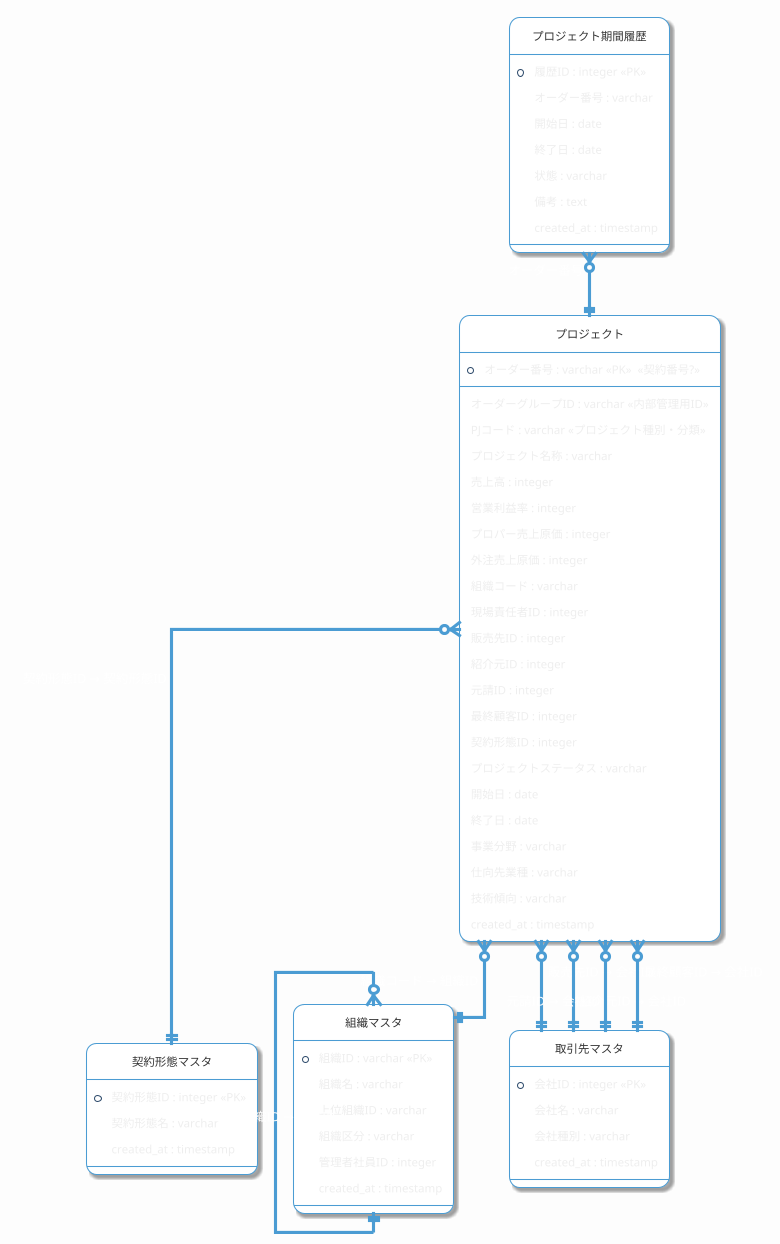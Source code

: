 @startuml ER
'==========================================
' おしゃれテーマ設定
'==========================================
!theme spacelab
hide circle
skinparam linetype ortho
skinparam shadowing true
skinparam roundcorner 20
skinparam backgroundColor #fdfdfd
skinparam class {
  BackgroundColor #ffffff
  BorderColor #4B9CD3
  ArrowColor #4B9CD3
  FontColor #333333
}
skinparam note {
  BackgroundColor #EFF6FC
  BorderColor #4B9CD3
}

'==========================================
' エンティティ定義
'==========================================

entity "プロジェクト" as Project {
  *オーダー番号 : varchar <<PK>>  <<契約番号?>>  
  --
  オーダーグループID : varchar <<内部管理用ID>>
  PJコード : varchar <<プロジェクト種別・分類>>
  プロジェクト名称 : varchar
  売上高 : integer
  営業利益率 : integer
  プロパー売上原価 : integer
  外注売上原価 : integer
  組織コード : varchar
  現場責任者ID : integer
  販売先ID : integer
  紹介元ID : integer
  元請ID : integer
  最終顧客ID : integer
  契約形態ID : integer
  プロジェクトステータス : varchar
  開始日 : date
  終了日 : date
  事業分野 : varchar
  仕向先業種 : varchar
  技術傾向 : varchar
  created_at : timestamp
}

entity "契約形態マスタ" as ContractType {
  *契約形態ID : integer <<PK>>
  契約形態名 : varchar
  created_at : timestamp
}

entity "プロジェクト期間履歴" as ProjectPeriod {
  *履歴ID : integer <<PK>>
  オーダー番号 : varchar
  開始日 : date
  終了日 : date
  状態 : varchar
  備考 : text
  created_at : timestamp
}

entity "組織マスタ" as Org {
  *組織ID : varchar <<PK>>
  組織名 : varchar
  上位組織ID : varchar
  組織区分 : varchar
  管理者社員ID : integer
  created_at : timestamp
}

entity "取引先マスタ" as Partner {
  *会社ID : integer <<PK>>
  会社名 : varchar
  会社種別 : varchar
  created_at : timestamp
}

'==========================================
' リレーション定義
'==========================================
ProjectPeriod }o--|| Project : "オーダー番号"
Project }o--|| Org : "組織コード → 組織ID"
Project }o--|| Partner : "販売先ID → 会社ID"
Project }o--|| Partner : "紹介元ID → 会社ID"
Project }o--|| Partner : "元請ID → 会社ID"
Project }o--|| Partner : "最終顧客ID → 会社ID"
Project }o--|| ContractType : "契約形態ID → 契約形態ID"
Org }o--|| Org : "上位組織ID → 組織ID"

@enduml
